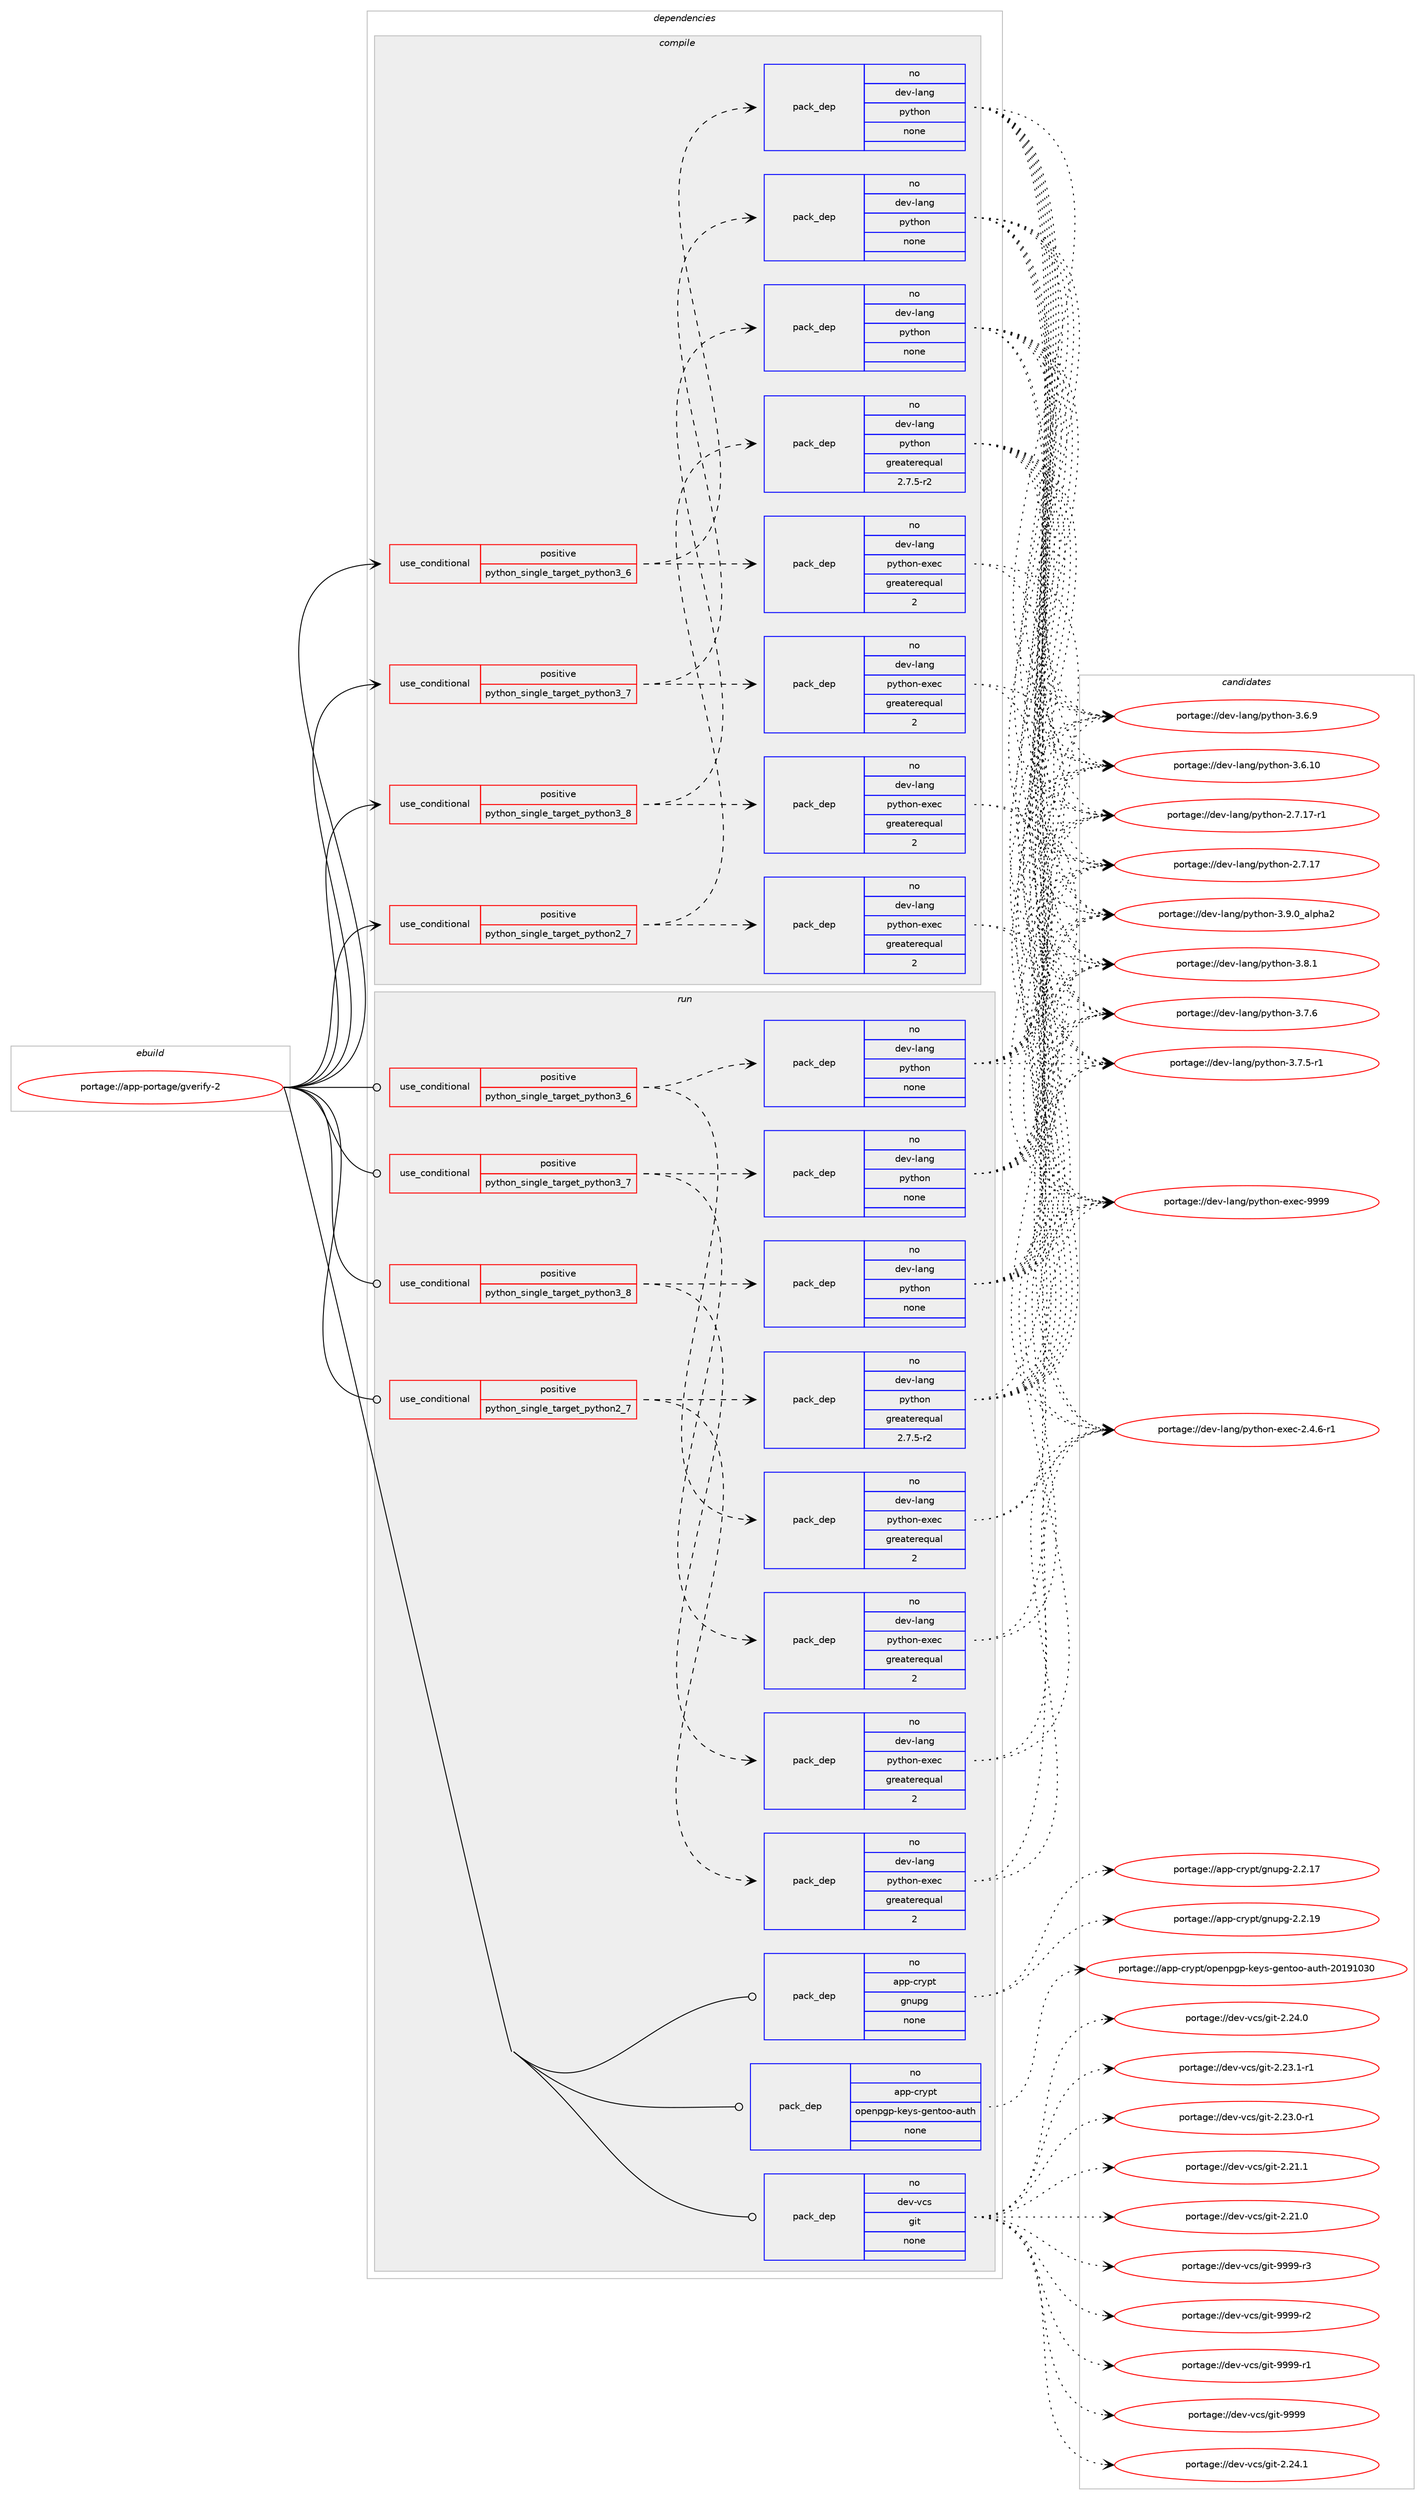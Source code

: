 digraph prolog {

# *************
# Graph options
# *************

newrank=true;
concentrate=true;
compound=true;
graph [rankdir=LR,fontname=Helvetica,fontsize=10,ranksep=1.5];#, ranksep=2.5, nodesep=0.2];
edge  [arrowhead=vee];
node  [fontname=Helvetica,fontsize=10];

# **********
# The ebuild
# **********

subgraph cluster_leftcol {
color=gray;
rank=same;
label=<<i>ebuild</i>>;
id [label="portage://app-portage/gverify-2", color=red, width=4, href="../app-portage/gverify-2.svg"];
}

# ****************
# The dependencies
# ****************

subgraph cluster_midcol {
color=gray;
label=<<i>dependencies</i>>;
subgraph cluster_compile {
fillcolor="#eeeeee";
style=filled;
label=<<i>compile</i>>;
subgraph cond141177 {
dependency601788 [label=<<TABLE BORDER="0" CELLBORDER="1" CELLSPACING="0" CELLPADDING="4"><TR><TD ROWSPAN="3" CELLPADDING="10">use_conditional</TD></TR><TR><TD>positive</TD></TR><TR><TD>python_single_target_python2_7</TD></TR></TABLE>>, shape=none, color=red];
subgraph pack452568 {
dependency601789 [label=<<TABLE BORDER="0" CELLBORDER="1" CELLSPACING="0" CELLPADDING="4" WIDTH="220"><TR><TD ROWSPAN="6" CELLPADDING="30">pack_dep</TD></TR><TR><TD WIDTH="110">no</TD></TR><TR><TD>dev-lang</TD></TR><TR><TD>python</TD></TR><TR><TD>greaterequal</TD></TR><TR><TD>2.7.5-r2</TD></TR></TABLE>>, shape=none, color=blue];
}
dependency601788:e -> dependency601789:w [weight=20,style="dashed",arrowhead="vee"];
subgraph pack452569 {
dependency601790 [label=<<TABLE BORDER="0" CELLBORDER="1" CELLSPACING="0" CELLPADDING="4" WIDTH="220"><TR><TD ROWSPAN="6" CELLPADDING="30">pack_dep</TD></TR><TR><TD WIDTH="110">no</TD></TR><TR><TD>dev-lang</TD></TR><TR><TD>python-exec</TD></TR><TR><TD>greaterequal</TD></TR><TR><TD>2</TD></TR></TABLE>>, shape=none, color=blue];
}
dependency601788:e -> dependency601790:w [weight=20,style="dashed",arrowhead="vee"];
}
id:e -> dependency601788:w [weight=20,style="solid",arrowhead="vee"];
subgraph cond141178 {
dependency601791 [label=<<TABLE BORDER="0" CELLBORDER="1" CELLSPACING="0" CELLPADDING="4"><TR><TD ROWSPAN="3" CELLPADDING="10">use_conditional</TD></TR><TR><TD>positive</TD></TR><TR><TD>python_single_target_python3_6</TD></TR></TABLE>>, shape=none, color=red];
subgraph pack452570 {
dependency601792 [label=<<TABLE BORDER="0" CELLBORDER="1" CELLSPACING="0" CELLPADDING="4" WIDTH="220"><TR><TD ROWSPAN="6" CELLPADDING="30">pack_dep</TD></TR><TR><TD WIDTH="110">no</TD></TR><TR><TD>dev-lang</TD></TR><TR><TD>python</TD></TR><TR><TD>none</TD></TR><TR><TD></TD></TR></TABLE>>, shape=none, color=blue];
}
dependency601791:e -> dependency601792:w [weight=20,style="dashed",arrowhead="vee"];
subgraph pack452571 {
dependency601793 [label=<<TABLE BORDER="0" CELLBORDER="1" CELLSPACING="0" CELLPADDING="4" WIDTH="220"><TR><TD ROWSPAN="6" CELLPADDING="30">pack_dep</TD></TR><TR><TD WIDTH="110">no</TD></TR><TR><TD>dev-lang</TD></TR><TR><TD>python-exec</TD></TR><TR><TD>greaterequal</TD></TR><TR><TD>2</TD></TR></TABLE>>, shape=none, color=blue];
}
dependency601791:e -> dependency601793:w [weight=20,style="dashed",arrowhead="vee"];
}
id:e -> dependency601791:w [weight=20,style="solid",arrowhead="vee"];
subgraph cond141179 {
dependency601794 [label=<<TABLE BORDER="0" CELLBORDER="1" CELLSPACING="0" CELLPADDING="4"><TR><TD ROWSPAN="3" CELLPADDING="10">use_conditional</TD></TR><TR><TD>positive</TD></TR><TR><TD>python_single_target_python3_7</TD></TR></TABLE>>, shape=none, color=red];
subgraph pack452572 {
dependency601795 [label=<<TABLE BORDER="0" CELLBORDER="1" CELLSPACING="0" CELLPADDING="4" WIDTH="220"><TR><TD ROWSPAN="6" CELLPADDING="30">pack_dep</TD></TR><TR><TD WIDTH="110">no</TD></TR><TR><TD>dev-lang</TD></TR><TR><TD>python</TD></TR><TR><TD>none</TD></TR><TR><TD></TD></TR></TABLE>>, shape=none, color=blue];
}
dependency601794:e -> dependency601795:w [weight=20,style="dashed",arrowhead="vee"];
subgraph pack452573 {
dependency601796 [label=<<TABLE BORDER="0" CELLBORDER="1" CELLSPACING="0" CELLPADDING="4" WIDTH="220"><TR><TD ROWSPAN="6" CELLPADDING="30">pack_dep</TD></TR><TR><TD WIDTH="110">no</TD></TR><TR><TD>dev-lang</TD></TR><TR><TD>python-exec</TD></TR><TR><TD>greaterequal</TD></TR><TR><TD>2</TD></TR></TABLE>>, shape=none, color=blue];
}
dependency601794:e -> dependency601796:w [weight=20,style="dashed",arrowhead="vee"];
}
id:e -> dependency601794:w [weight=20,style="solid",arrowhead="vee"];
subgraph cond141180 {
dependency601797 [label=<<TABLE BORDER="0" CELLBORDER="1" CELLSPACING="0" CELLPADDING="4"><TR><TD ROWSPAN="3" CELLPADDING="10">use_conditional</TD></TR><TR><TD>positive</TD></TR><TR><TD>python_single_target_python3_8</TD></TR></TABLE>>, shape=none, color=red];
subgraph pack452574 {
dependency601798 [label=<<TABLE BORDER="0" CELLBORDER="1" CELLSPACING="0" CELLPADDING="4" WIDTH="220"><TR><TD ROWSPAN="6" CELLPADDING="30">pack_dep</TD></TR><TR><TD WIDTH="110">no</TD></TR><TR><TD>dev-lang</TD></TR><TR><TD>python</TD></TR><TR><TD>none</TD></TR><TR><TD></TD></TR></TABLE>>, shape=none, color=blue];
}
dependency601797:e -> dependency601798:w [weight=20,style="dashed",arrowhead="vee"];
subgraph pack452575 {
dependency601799 [label=<<TABLE BORDER="0" CELLBORDER="1" CELLSPACING="0" CELLPADDING="4" WIDTH="220"><TR><TD ROWSPAN="6" CELLPADDING="30">pack_dep</TD></TR><TR><TD WIDTH="110">no</TD></TR><TR><TD>dev-lang</TD></TR><TR><TD>python-exec</TD></TR><TR><TD>greaterequal</TD></TR><TR><TD>2</TD></TR></TABLE>>, shape=none, color=blue];
}
dependency601797:e -> dependency601799:w [weight=20,style="dashed",arrowhead="vee"];
}
id:e -> dependency601797:w [weight=20,style="solid",arrowhead="vee"];
}
subgraph cluster_compileandrun {
fillcolor="#eeeeee";
style=filled;
label=<<i>compile and run</i>>;
}
subgraph cluster_run {
fillcolor="#eeeeee";
style=filled;
label=<<i>run</i>>;
subgraph cond141181 {
dependency601800 [label=<<TABLE BORDER="0" CELLBORDER="1" CELLSPACING="0" CELLPADDING="4"><TR><TD ROWSPAN="3" CELLPADDING="10">use_conditional</TD></TR><TR><TD>positive</TD></TR><TR><TD>python_single_target_python2_7</TD></TR></TABLE>>, shape=none, color=red];
subgraph pack452576 {
dependency601801 [label=<<TABLE BORDER="0" CELLBORDER="1" CELLSPACING="0" CELLPADDING="4" WIDTH="220"><TR><TD ROWSPAN="6" CELLPADDING="30">pack_dep</TD></TR><TR><TD WIDTH="110">no</TD></TR><TR><TD>dev-lang</TD></TR><TR><TD>python</TD></TR><TR><TD>greaterequal</TD></TR><TR><TD>2.7.5-r2</TD></TR></TABLE>>, shape=none, color=blue];
}
dependency601800:e -> dependency601801:w [weight=20,style="dashed",arrowhead="vee"];
subgraph pack452577 {
dependency601802 [label=<<TABLE BORDER="0" CELLBORDER="1" CELLSPACING="0" CELLPADDING="4" WIDTH="220"><TR><TD ROWSPAN="6" CELLPADDING="30">pack_dep</TD></TR><TR><TD WIDTH="110">no</TD></TR><TR><TD>dev-lang</TD></TR><TR><TD>python-exec</TD></TR><TR><TD>greaterequal</TD></TR><TR><TD>2</TD></TR></TABLE>>, shape=none, color=blue];
}
dependency601800:e -> dependency601802:w [weight=20,style="dashed",arrowhead="vee"];
}
id:e -> dependency601800:w [weight=20,style="solid",arrowhead="odot"];
subgraph cond141182 {
dependency601803 [label=<<TABLE BORDER="0" CELLBORDER="1" CELLSPACING="0" CELLPADDING="4"><TR><TD ROWSPAN="3" CELLPADDING="10">use_conditional</TD></TR><TR><TD>positive</TD></TR><TR><TD>python_single_target_python3_6</TD></TR></TABLE>>, shape=none, color=red];
subgraph pack452578 {
dependency601804 [label=<<TABLE BORDER="0" CELLBORDER="1" CELLSPACING="0" CELLPADDING="4" WIDTH="220"><TR><TD ROWSPAN="6" CELLPADDING="30">pack_dep</TD></TR><TR><TD WIDTH="110">no</TD></TR><TR><TD>dev-lang</TD></TR><TR><TD>python</TD></TR><TR><TD>none</TD></TR><TR><TD></TD></TR></TABLE>>, shape=none, color=blue];
}
dependency601803:e -> dependency601804:w [weight=20,style="dashed",arrowhead="vee"];
subgraph pack452579 {
dependency601805 [label=<<TABLE BORDER="0" CELLBORDER="1" CELLSPACING="0" CELLPADDING="4" WIDTH="220"><TR><TD ROWSPAN="6" CELLPADDING="30">pack_dep</TD></TR><TR><TD WIDTH="110">no</TD></TR><TR><TD>dev-lang</TD></TR><TR><TD>python-exec</TD></TR><TR><TD>greaterequal</TD></TR><TR><TD>2</TD></TR></TABLE>>, shape=none, color=blue];
}
dependency601803:e -> dependency601805:w [weight=20,style="dashed",arrowhead="vee"];
}
id:e -> dependency601803:w [weight=20,style="solid",arrowhead="odot"];
subgraph cond141183 {
dependency601806 [label=<<TABLE BORDER="0" CELLBORDER="1" CELLSPACING="0" CELLPADDING="4"><TR><TD ROWSPAN="3" CELLPADDING="10">use_conditional</TD></TR><TR><TD>positive</TD></TR><TR><TD>python_single_target_python3_7</TD></TR></TABLE>>, shape=none, color=red];
subgraph pack452580 {
dependency601807 [label=<<TABLE BORDER="0" CELLBORDER="1" CELLSPACING="0" CELLPADDING="4" WIDTH="220"><TR><TD ROWSPAN="6" CELLPADDING="30">pack_dep</TD></TR><TR><TD WIDTH="110">no</TD></TR><TR><TD>dev-lang</TD></TR><TR><TD>python</TD></TR><TR><TD>none</TD></TR><TR><TD></TD></TR></TABLE>>, shape=none, color=blue];
}
dependency601806:e -> dependency601807:w [weight=20,style="dashed",arrowhead="vee"];
subgraph pack452581 {
dependency601808 [label=<<TABLE BORDER="0" CELLBORDER="1" CELLSPACING="0" CELLPADDING="4" WIDTH="220"><TR><TD ROWSPAN="6" CELLPADDING="30">pack_dep</TD></TR><TR><TD WIDTH="110">no</TD></TR><TR><TD>dev-lang</TD></TR><TR><TD>python-exec</TD></TR><TR><TD>greaterequal</TD></TR><TR><TD>2</TD></TR></TABLE>>, shape=none, color=blue];
}
dependency601806:e -> dependency601808:w [weight=20,style="dashed",arrowhead="vee"];
}
id:e -> dependency601806:w [weight=20,style="solid",arrowhead="odot"];
subgraph cond141184 {
dependency601809 [label=<<TABLE BORDER="0" CELLBORDER="1" CELLSPACING="0" CELLPADDING="4"><TR><TD ROWSPAN="3" CELLPADDING="10">use_conditional</TD></TR><TR><TD>positive</TD></TR><TR><TD>python_single_target_python3_8</TD></TR></TABLE>>, shape=none, color=red];
subgraph pack452582 {
dependency601810 [label=<<TABLE BORDER="0" CELLBORDER="1" CELLSPACING="0" CELLPADDING="4" WIDTH="220"><TR><TD ROWSPAN="6" CELLPADDING="30">pack_dep</TD></TR><TR><TD WIDTH="110">no</TD></TR><TR><TD>dev-lang</TD></TR><TR><TD>python</TD></TR><TR><TD>none</TD></TR><TR><TD></TD></TR></TABLE>>, shape=none, color=blue];
}
dependency601809:e -> dependency601810:w [weight=20,style="dashed",arrowhead="vee"];
subgraph pack452583 {
dependency601811 [label=<<TABLE BORDER="0" CELLBORDER="1" CELLSPACING="0" CELLPADDING="4" WIDTH="220"><TR><TD ROWSPAN="6" CELLPADDING="30">pack_dep</TD></TR><TR><TD WIDTH="110">no</TD></TR><TR><TD>dev-lang</TD></TR><TR><TD>python-exec</TD></TR><TR><TD>greaterequal</TD></TR><TR><TD>2</TD></TR></TABLE>>, shape=none, color=blue];
}
dependency601809:e -> dependency601811:w [weight=20,style="dashed",arrowhead="vee"];
}
id:e -> dependency601809:w [weight=20,style="solid",arrowhead="odot"];
subgraph pack452584 {
dependency601812 [label=<<TABLE BORDER="0" CELLBORDER="1" CELLSPACING="0" CELLPADDING="4" WIDTH="220"><TR><TD ROWSPAN="6" CELLPADDING="30">pack_dep</TD></TR><TR><TD WIDTH="110">no</TD></TR><TR><TD>app-crypt</TD></TR><TR><TD>gnupg</TD></TR><TR><TD>none</TD></TR><TR><TD></TD></TR></TABLE>>, shape=none, color=blue];
}
id:e -> dependency601812:w [weight=20,style="solid",arrowhead="odot"];
subgraph pack452585 {
dependency601813 [label=<<TABLE BORDER="0" CELLBORDER="1" CELLSPACING="0" CELLPADDING="4" WIDTH="220"><TR><TD ROWSPAN="6" CELLPADDING="30">pack_dep</TD></TR><TR><TD WIDTH="110">no</TD></TR><TR><TD>app-crypt</TD></TR><TR><TD>openpgp-keys-gentoo-auth</TD></TR><TR><TD>none</TD></TR><TR><TD></TD></TR></TABLE>>, shape=none, color=blue];
}
id:e -> dependency601813:w [weight=20,style="solid",arrowhead="odot"];
subgraph pack452586 {
dependency601814 [label=<<TABLE BORDER="0" CELLBORDER="1" CELLSPACING="0" CELLPADDING="4" WIDTH="220"><TR><TD ROWSPAN="6" CELLPADDING="30">pack_dep</TD></TR><TR><TD WIDTH="110">no</TD></TR><TR><TD>dev-vcs</TD></TR><TR><TD>git</TD></TR><TR><TD>none</TD></TR><TR><TD></TD></TR></TABLE>>, shape=none, color=blue];
}
id:e -> dependency601814:w [weight=20,style="solid",arrowhead="odot"];
}
}

# **************
# The candidates
# **************

subgraph cluster_choices {
rank=same;
color=gray;
label=<<i>candidates</i>>;

subgraph choice452568 {
color=black;
nodesep=1;
choice10010111845108971101034711212111610411111045514657464895971081121049750 [label="portage://dev-lang/python-3.9.0_alpha2", color=red, width=4,href="../dev-lang/python-3.9.0_alpha2.svg"];
choice100101118451089711010347112121116104111110455146564649 [label="portage://dev-lang/python-3.8.1", color=red, width=4,href="../dev-lang/python-3.8.1.svg"];
choice100101118451089711010347112121116104111110455146554654 [label="portage://dev-lang/python-3.7.6", color=red, width=4,href="../dev-lang/python-3.7.6.svg"];
choice1001011184510897110103471121211161041111104551465546534511449 [label="portage://dev-lang/python-3.7.5-r1", color=red, width=4,href="../dev-lang/python-3.7.5-r1.svg"];
choice100101118451089711010347112121116104111110455146544657 [label="portage://dev-lang/python-3.6.9", color=red, width=4,href="../dev-lang/python-3.6.9.svg"];
choice10010111845108971101034711212111610411111045514654464948 [label="portage://dev-lang/python-3.6.10", color=red, width=4,href="../dev-lang/python-3.6.10.svg"];
choice100101118451089711010347112121116104111110455046554649554511449 [label="portage://dev-lang/python-2.7.17-r1", color=red, width=4,href="../dev-lang/python-2.7.17-r1.svg"];
choice10010111845108971101034711212111610411111045504655464955 [label="portage://dev-lang/python-2.7.17", color=red, width=4,href="../dev-lang/python-2.7.17.svg"];
dependency601789:e -> choice10010111845108971101034711212111610411111045514657464895971081121049750:w [style=dotted,weight="100"];
dependency601789:e -> choice100101118451089711010347112121116104111110455146564649:w [style=dotted,weight="100"];
dependency601789:e -> choice100101118451089711010347112121116104111110455146554654:w [style=dotted,weight="100"];
dependency601789:e -> choice1001011184510897110103471121211161041111104551465546534511449:w [style=dotted,weight="100"];
dependency601789:e -> choice100101118451089711010347112121116104111110455146544657:w [style=dotted,weight="100"];
dependency601789:e -> choice10010111845108971101034711212111610411111045514654464948:w [style=dotted,weight="100"];
dependency601789:e -> choice100101118451089711010347112121116104111110455046554649554511449:w [style=dotted,weight="100"];
dependency601789:e -> choice10010111845108971101034711212111610411111045504655464955:w [style=dotted,weight="100"];
}
subgraph choice452569 {
color=black;
nodesep=1;
choice10010111845108971101034711212111610411111045101120101994557575757 [label="portage://dev-lang/python-exec-9999", color=red, width=4,href="../dev-lang/python-exec-9999.svg"];
choice10010111845108971101034711212111610411111045101120101994550465246544511449 [label="portage://dev-lang/python-exec-2.4.6-r1", color=red, width=4,href="../dev-lang/python-exec-2.4.6-r1.svg"];
dependency601790:e -> choice10010111845108971101034711212111610411111045101120101994557575757:w [style=dotted,weight="100"];
dependency601790:e -> choice10010111845108971101034711212111610411111045101120101994550465246544511449:w [style=dotted,weight="100"];
}
subgraph choice452570 {
color=black;
nodesep=1;
choice10010111845108971101034711212111610411111045514657464895971081121049750 [label="portage://dev-lang/python-3.9.0_alpha2", color=red, width=4,href="../dev-lang/python-3.9.0_alpha2.svg"];
choice100101118451089711010347112121116104111110455146564649 [label="portage://dev-lang/python-3.8.1", color=red, width=4,href="../dev-lang/python-3.8.1.svg"];
choice100101118451089711010347112121116104111110455146554654 [label="portage://dev-lang/python-3.7.6", color=red, width=4,href="../dev-lang/python-3.7.6.svg"];
choice1001011184510897110103471121211161041111104551465546534511449 [label="portage://dev-lang/python-3.7.5-r1", color=red, width=4,href="../dev-lang/python-3.7.5-r1.svg"];
choice100101118451089711010347112121116104111110455146544657 [label="portage://dev-lang/python-3.6.9", color=red, width=4,href="../dev-lang/python-3.6.9.svg"];
choice10010111845108971101034711212111610411111045514654464948 [label="portage://dev-lang/python-3.6.10", color=red, width=4,href="../dev-lang/python-3.6.10.svg"];
choice100101118451089711010347112121116104111110455046554649554511449 [label="portage://dev-lang/python-2.7.17-r1", color=red, width=4,href="../dev-lang/python-2.7.17-r1.svg"];
choice10010111845108971101034711212111610411111045504655464955 [label="portage://dev-lang/python-2.7.17", color=red, width=4,href="../dev-lang/python-2.7.17.svg"];
dependency601792:e -> choice10010111845108971101034711212111610411111045514657464895971081121049750:w [style=dotted,weight="100"];
dependency601792:e -> choice100101118451089711010347112121116104111110455146564649:w [style=dotted,weight="100"];
dependency601792:e -> choice100101118451089711010347112121116104111110455146554654:w [style=dotted,weight="100"];
dependency601792:e -> choice1001011184510897110103471121211161041111104551465546534511449:w [style=dotted,weight="100"];
dependency601792:e -> choice100101118451089711010347112121116104111110455146544657:w [style=dotted,weight="100"];
dependency601792:e -> choice10010111845108971101034711212111610411111045514654464948:w [style=dotted,weight="100"];
dependency601792:e -> choice100101118451089711010347112121116104111110455046554649554511449:w [style=dotted,weight="100"];
dependency601792:e -> choice10010111845108971101034711212111610411111045504655464955:w [style=dotted,weight="100"];
}
subgraph choice452571 {
color=black;
nodesep=1;
choice10010111845108971101034711212111610411111045101120101994557575757 [label="portage://dev-lang/python-exec-9999", color=red, width=4,href="../dev-lang/python-exec-9999.svg"];
choice10010111845108971101034711212111610411111045101120101994550465246544511449 [label="portage://dev-lang/python-exec-2.4.6-r1", color=red, width=4,href="../dev-lang/python-exec-2.4.6-r1.svg"];
dependency601793:e -> choice10010111845108971101034711212111610411111045101120101994557575757:w [style=dotted,weight="100"];
dependency601793:e -> choice10010111845108971101034711212111610411111045101120101994550465246544511449:w [style=dotted,weight="100"];
}
subgraph choice452572 {
color=black;
nodesep=1;
choice10010111845108971101034711212111610411111045514657464895971081121049750 [label="portage://dev-lang/python-3.9.0_alpha2", color=red, width=4,href="../dev-lang/python-3.9.0_alpha2.svg"];
choice100101118451089711010347112121116104111110455146564649 [label="portage://dev-lang/python-3.8.1", color=red, width=4,href="../dev-lang/python-3.8.1.svg"];
choice100101118451089711010347112121116104111110455146554654 [label="portage://dev-lang/python-3.7.6", color=red, width=4,href="../dev-lang/python-3.7.6.svg"];
choice1001011184510897110103471121211161041111104551465546534511449 [label="portage://dev-lang/python-3.7.5-r1", color=red, width=4,href="../dev-lang/python-3.7.5-r1.svg"];
choice100101118451089711010347112121116104111110455146544657 [label="portage://dev-lang/python-3.6.9", color=red, width=4,href="../dev-lang/python-3.6.9.svg"];
choice10010111845108971101034711212111610411111045514654464948 [label="portage://dev-lang/python-3.6.10", color=red, width=4,href="../dev-lang/python-3.6.10.svg"];
choice100101118451089711010347112121116104111110455046554649554511449 [label="portage://dev-lang/python-2.7.17-r1", color=red, width=4,href="../dev-lang/python-2.7.17-r1.svg"];
choice10010111845108971101034711212111610411111045504655464955 [label="portage://dev-lang/python-2.7.17", color=red, width=4,href="../dev-lang/python-2.7.17.svg"];
dependency601795:e -> choice10010111845108971101034711212111610411111045514657464895971081121049750:w [style=dotted,weight="100"];
dependency601795:e -> choice100101118451089711010347112121116104111110455146564649:w [style=dotted,weight="100"];
dependency601795:e -> choice100101118451089711010347112121116104111110455146554654:w [style=dotted,weight="100"];
dependency601795:e -> choice1001011184510897110103471121211161041111104551465546534511449:w [style=dotted,weight="100"];
dependency601795:e -> choice100101118451089711010347112121116104111110455146544657:w [style=dotted,weight="100"];
dependency601795:e -> choice10010111845108971101034711212111610411111045514654464948:w [style=dotted,weight="100"];
dependency601795:e -> choice100101118451089711010347112121116104111110455046554649554511449:w [style=dotted,weight="100"];
dependency601795:e -> choice10010111845108971101034711212111610411111045504655464955:w [style=dotted,weight="100"];
}
subgraph choice452573 {
color=black;
nodesep=1;
choice10010111845108971101034711212111610411111045101120101994557575757 [label="portage://dev-lang/python-exec-9999", color=red, width=4,href="../dev-lang/python-exec-9999.svg"];
choice10010111845108971101034711212111610411111045101120101994550465246544511449 [label="portage://dev-lang/python-exec-2.4.6-r1", color=red, width=4,href="../dev-lang/python-exec-2.4.6-r1.svg"];
dependency601796:e -> choice10010111845108971101034711212111610411111045101120101994557575757:w [style=dotted,weight="100"];
dependency601796:e -> choice10010111845108971101034711212111610411111045101120101994550465246544511449:w [style=dotted,weight="100"];
}
subgraph choice452574 {
color=black;
nodesep=1;
choice10010111845108971101034711212111610411111045514657464895971081121049750 [label="portage://dev-lang/python-3.9.0_alpha2", color=red, width=4,href="../dev-lang/python-3.9.0_alpha2.svg"];
choice100101118451089711010347112121116104111110455146564649 [label="portage://dev-lang/python-3.8.1", color=red, width=4,href="../dev-lang/python-3.8.1.svg"];
choice100101118451089711010347112121116104111110455146554654 [label="portage://dev-lang/python-3.7.6", color=red, width=4,href="../dev-lang/python-3.7.6.svg"];
choice1001011184510897110103471121211161041111104551465546534511449 [label="portage://dev-lang/python-3.7.5-r1", color=red, width=4,href="../dev-lang/python-3.7.5-r1.svg"];
choice100101118451089711010347112121116104111110455146544657 [label="portage://dev-lang/python-3.6.9", color=red, width=4,href="../dev-lang/python-3.6.9.svg"];
choice10010111845108971101034711212111610411111045514654464948 [label="portage://dev-lang/python-3.6.10", color=red, width=4,href="../dev-lang/python-3.6.10.svg"];
choice100101118451089711010347112121116104111110455046554649554511449 [label="portage://dev-lang/python-2.7.17-r1", color=red, width=4,href="../dev-lang/python-2.7.17-r1.svg"];
choice10010111845108971101034711212111610411111045504655464955 [label="portage://dev-lang/python-2.7.17", color=red, width=4,href="../dev-lang/python-2.7.17.svg"];
dependency601798:e -> choice10010111845108971101034711212111610411111045514657464895971081121049750:w [style=dotted,weight="100"];
dependency601798:e -> choice100101118451089711010347112121116104111110455146564649:w [style=dotted,weight="100"];
dependency601798:e -> choice100101118451089711010347112121116104111110455146554654:w [style=dotted,weight="100"];
dependency601798:e -> choice1001011184510897110103471121211161041111104551465546534511449:w [style=dotted,weight="100"];
dependency601798:e -> choice100101118451089711010347112121116104111110455146544657:w [style=dotted,weight="100"];
dependency601798:e -> choice10010111845108971101034711212111610411111045514654464948:w [style=dotted,weight="100"];
dependency601798:e -> choice100101118451089711010347112121116104111110455046554649554511449:w [style=dotted,weight="100"];
dependency601798:e -> choice10010111845108971101034711212111610411111045504655464955:w [style=dotted,weight="100"];
}
subgraph choice452575 {
color=black;
nodesep=1;
choice10010111845108971101034711212111610411111045101120101994557575757 [label="portage://dev-lang/python-exec-9999", color=red, width=4,href="../dev-lang/python-exec-9999.svg"];
choice10010111845108971101034711212111610411111045101120101994550465246544511449 [label="portage://dev-lang/python-exec-2.4.6-r1", color=red, width=4,href="../dev-lang/python-exec-2.4.6-r1.svg"];
dependency601799:e -> choice10010111845108971101034711212111610411111045101120101994557575757:w [style=dotted,weight="100"];
dependency601799:e -> choice10010111845108971101034711212111610411111045101120101994550465246544511449:w [style=dotted,weight="100"];
}
subgraph choice452576 {
color=black;
nodesep=1;
choice10010111845108971101034711212111610411111045514657464895971081121049750 [label="portage://dev-lang/python-3.9.0_alpha2", color=red, width=4,href="../dev-lang/python-3.9.0_alpha2.svg"];
choice100101118451089711010347112121116104111110455146564649 [label="portage://dev-lang/python-3.8.1", color=red, width=4,href="../dev-lang/python-3.8.1.svg"];
choice100101118451089711010347112121116104111110455146554654 [label="portage://dev-lang/python-3.7.6", color=red, width=4,href="../dev-lang/python-3.7.6.svg"];
choice1001011184510897110103471121211161041111104551465546534511449 [label="portage://dev-lang/python-3.7.5-r1", color=red, width=4,href="../dev-lang/python-3.7.5-r1.svg"];
choice100101118451089711010347112121116104111110455146544657 [label="portage://dev-lang/python-3.6.9", color=red, width=4,href="../dev-lang/python-3.6.9.svg"];
choice10010111845108971101034711212111610411111045514654464948 [label="portage://dev-lang/python-3.6.10", color=red, width=4,href="../dev-lang/python-3.6.10.svg"];
choice100101118451089711010347112121116104111110455046554649554511449 [label="portage://dev-lang/python-2.7.17-r1", color=red, width=4,href="../dev-lang/python-2.7.17-r1.svg"];
choice10010111845108971101034711212111610411111045504655464955 [label="portage://dev-lang/python-2.7.17", color=red, width=4,href="../dev-lang/python-2.7.17.svg"];
dependency601801:e -> choice10010111845108971101034711212111610411111045514657464895971081121049750:w [style=dotted,weight="100"];
dependency601801:e -> choice100101118451089711010347112121116104111110455146564649:w [style=dotted,weight="100"];
dependency601801:e -> choice100101118451089711010347112121116104111110455146554654:w [style=dotted,weight="100"];
dependency601801:e -> choice1001011184510897110103471121211161041111104551465546534511449:w [style=dotted,weight="100"];
dependency601801:e -> choice100101118451089711010347112121116104111110455146544657:w [style=dotted,weight="100"];
dependency601801:e -> choice10010111845108971101034711212111610411111045514654464948:w [style=dotted,weight="100"];
dependency601801:e -> choice100101118451089711010347112121116104111110455046554649554511449:w [style=dotted,weight="100"];
dependency601801:e -> choice10010111845108971101034711212111610411111045504655464955:w [style=dotted,weight="100"];
}
subgraph choice452577 {
color=black;
nodesep=1;
choice10010111845108971101034711212111610411111045101120101994557575757 [label="portage://dev-lang/python-exec-9999", color=red, width=4,href="../dev-lang/python-exec-9999.svg"];
choice10010111845108971101034711212111610411111045101120101994550465246544511449 [label="portage://dev-lang/python-exec-2.4.6-r1", color=red, width=4,href="../dev-lang/python-exec-2.4.6-r1.svg"];
dependency601802:e -> choice10010111845108971101034711212111610411111045101120101994557575757:w [style=dotted,weight="100"];
dependency601802:e -> choice10010111845108971101034711212111610411111045101120101994550465246544511449:w [style=dotted,weight="100"];
}
subgraph choice452578 {
color=black;
nodesep=1;
choice10010111845108971101034711212111610411111045514657464895971081121049750 [label="portage://dev-lang/python-3.9.0_alpha2", color=red, width=4,href="../dev-lang/python-3.9.0_alpha2.svg"];
choice100101118451089711010347112121116104111110455146564649 [label="portage://dev-lang/python-3.8.1", color=red, width=4,href="../dev-lang/python-3.8.1.svg"];
choice100101118451089711010347112121116104111110455146554654 [label="portage://dev-lang/python-3.7.6", color=red, width=4,href="../dev-lang/python-3.7.6.svg"];
choice1001011184510897110103471121211161041111104551465546534511449 [label="portage://dev-lang/python-3.7.5-r1", color=red, width=4,href="../dev-lang/python-3.7.5-r1.svg"];
choice100101118451089711010347112121116104111110455146544657 [label="portage://dev-lang/python-3.6.9", color=red, width=4,href="../dev-lang/python-3.6.9.svg"];
choice10010111845108971101034711212111610411111045514654464948 [label="portage://dev-lang/python-3.6.10", color=red, width=4,href="../dev-lang/python-3.6.10.svg"];
choice100101118451089711010347112121116104111110455046554649554511449 [label="portage://dev-lang/python-2.7.17-r1", color=red, width=4,href="../dev-lang/python-2.7.17-r1.svg"];
choice10010111845108971101034711212111610411111045504655464955 [label="portage://dev-lang/python-2.7.17", color=red, width=4,href="../dev-lang/python-2.7.17.svg"];
dependency601804:e -> choice10010111845108971101034711212111610411111045514657464895971081121049750:w [style=dotted,weight="100"];
dependency601804:e -> choice100101118451089711010347112121116104111110455146564649:w [style=dotted,weight="100"];
dependency601804:e -> choice100101118451089711010347112121116104111110455146554654:w [style=dotted,weight="100"];
dependency601804:e -> choice1001011184510897110103471121211161041111104551465546534511449:w [style=dotted,weight="100"];
dependency601804:e -> choice100101118451089711010347112121116104111110455146544657:w [style=dotted,weight="100"];
dependency601804:e -> choice10010111845108971101034711212111610411111045514654464948:w [style=dotted,weight="100"];
dependency601804:e -> choice100101118451089711010347112121116104111110455046554649554511449:w [style=dotted,weight="100"];
dependency601804:e -> choice10010111845108971101034711212111610411111045504655464955:w [style=dotted,weight="100"];
}
subgraph choice452579 {
color=black;
nodesep=1;
choice10010111845108971101034711212111610411111045101120101994557575757 [label="portage://dev-lang/python-exec-9999", color=red, width=4,href="../dev-lang/python-exec-9999.svg"];
choice10010111845108971101034711212111610411111045101120101994550465246544511449 [label="portage://dev-lang/python-exec-2.4.6-r1", color=red, width=4,href="../dev-lang/python-exec-2.4.6-r1.svg"];
dependency601805:e -> choice10010111845108971101034711212111610411111045101120101994557575757:w [style=dotted,weight="100"];
dependency601805:e -> choice10010111845108971101034711212111610411111045101120101994550465246544511449:w [style=dotted,weight="100"];
}
subgraph choice452580 {
color=black;
nodesep=1;
choice10010111845108971101034711212111610411111045514657464895971081121049750 [label="portage://dev-lang/python-3.9.0_alpha2", color=red, width=4,href="../dev-lang/python-3.9.0_alpha2.svg"];
choice100101118451089711010347112121116104111110455146564649 [label="portage://dev-lang/python-3.8.1", color=red, width=4,href="../dev-lang/python-3.8.1.svg"];
choice100101118451089711010347112121116104111110455146554654 [label="portage://dev-lang/python-3.7.6", color=red, width=4,href="../dev-lang/python-3.7.6.svg"];
choice1001011184510897110103471121211161041111104551465546534511449 [label="portage://dev-lang/python-3.7.5-r1", color=red, width=4,href="../dev-lang/python-3.7.5-r1.svg"];
choice100101118451089711010347112121116104111110455146544657 [label="portage://dev-lang/python-3.6.9", color=red, width=4,href="../dev-lang/python-3.6.9.svg"];
choice10010111845108971101034711212111610411111045514654464948 [label="portage://dev-lang/python-3.6.10", color=red, width=4,href="../dev-lang/python-3.6.10.svg"];
choice100101118451089711010347112121116104111110455046554649554511449 [label="portage://dev-lang/python-2.7.17-r1", color=red, width=4,href="../dev-lang/python-2.7.17-r1.svg"];
choice10010111845108971101034711212111610411111045504655464955 [label="portage://dev-lang/python-2.7.17", color=red, width=4,href="../dev-lang/python-2.7.17.svg"];
dependency601807:e -> choice10010111845108971101034711212111610411111045514657464895971081121049750:w [style=dotted,weight="100"];
dependency601807:e -> choice100101118451089711010347112121116104111110455146564649:w [style=dotted,weight="100"];
dependency601807:e -> choice100101118451089711010347112121116104111110455146554654:w [style=dotted,weight="100"];
dependency601807:e -> choice1001011184510897110103471121211161041111104551465546534511449:w [style=dotted,weight="100"];
dependency601807:e -> choice100101118451089711010347112121116104111110455146544657:w [style=dotted,weight="100"];
dependency601807:e -> choice10010111845108971101034711212111610411111045514654464948:w [style=dotted,weight="100"];
dependency601807:e -> choice100101118451089711010347112121116104111110455046554649554511449:w [style=dotted,weight="100"];
dependency601807:e -> choice10010111845108971101034711212111610411111045504655464955:w [style=dotted,weight="100"];
}
subgraph choice452581 {
color=black;
nodesep=1;
choice10010111845108971101034711212111610411111045101120101994557575757 [label="portage://dev-lang/python-exec-9999", color=red, width=4,href="../dev-lang/python-exec-9999.svg"];
choice10010111845108971101034711212111610411111045101120101994550465246544511449 [label="portage://dev-lang/python-exec-2.4.6-r1", color=red, width=4,href="../dev-lang/python-exec-2.4.6-r1.svg"];
dependency601808:e -> choice10010111845108971101034711212111610411111045101120101994557575757:w [style=dotted,weight="100"];
dependency601808:e -> choice10010111845108971101034711212111610411111045101120101994550465246544511449:w [style=dotted,weight="100"];
}
subgraph choice452582 {
color=black;
nodesep=1;
choice10010111845108971101034711212111610411111045514657464895971081121049750 [label="portage://dev-lang/python-3.9.0_alpha2", color=red, width=4,href="../dev-lang/python-3.9.0_alpha2.svg"];
choice100101118451089711010347112121116104111110455146564649 [label="portage://dev-lang/python-3.8.1", color=red, width=4,href="../dev-lang/python-3.8.1.svg"];
choice100101118451089711010347112121116104111110455146554654 [label="portage://dev-lang/python-3.7.6", color=red, width=4,href="../dev-lang/python-3.7.6.svg"];
choice1001011184510897110103471121211161041111104551465546534511449 [label="portage://dev-lang/python-3.7.5-r1", color=red, width=4,href="../dev-lang/python-3.7.5-r1.svg"];
choice100101118451089711010347112121116104111110455146544657 [label="portage://dev-lang/python-3.6.9", color=red, width=4,href="../dev-lang/python-3.6.9.svg"];
choice10010111845108971101034711212111610411111045514654464948 [label="portage://dev-lang/python-3.6.10", color=red, width=4,href="../dev-lang/python-3.6.10.svg"];
choice100101118451089711010347112121116104111110455046554649554511449 [label="portage://dev-lang/python-2.7.17-r1", color=red, width=4,href="../dev-lang/python-2.7.17-r1.svg"];
choice10010111845108971101034711212111610411111045504655464955 [label="portage://dev-lang/python-2.7.17", color=red, width=4,href="../dev-lang/python-2.7.17.svg"];
dependency601810:e -> choice10010111845108971101034711212111610411111045514657464895971081121049750:w [style=dotted,weight="100"];
dependency601810:e -> choice100101118451089711010347112121116104111110455146564649:w [style=dotted,weight="100"];
dependency601810:e -> choice100101118451089711010347112121116104111110455146554654:w [style=dotted,weight="100"];
dependency601810:e -> choice1001011184510897110103471121211161041111104551465546534511449:w [style=dotted,weight="100"];
dependency601810:e -> choice100101118451089711010347112121116104111110455146544657:w [style=dotted,weight="100"];
dependency601810:e -> choice10010111845108971101034711212111610411111045514654464948:w [style=dotted,weight="100"];
dependency601810:e -> choice100101118451089711010347112121116104111110455046554649554511449:w [style=dotted,weight="100"];
dependency601810:e -> choice10010111845108971101034711212111610411111045504655464955:w [style=dotted,weight="100"];
}
subgraph choice452583 {
color=black;
nodesep=1;
choice10010111845108971101034711212111610411111045101120101994557575757 [label="portage://dev-lang/python-exec-9999", color=red, width=4,href="../dev-lang/python-exec-9999.svg"];
choice10010111845108971101034711212111610411111045101120101994550465246544511449 [label="portage://dev-lang/python-exec-2.4.6-r1", color=red, width=4,href="../dev-lang/python-exec-2.4.6-r1.svg"];
dependency601811:e -> choice10010111845108971101034711212111610411111045101120101994557575757:w [style=dotted,weight="100"];
dependency601811:e -> choice10010111845108971101034711212111610411111045101120101994550465246544511449:w [style=dotted,weight="100"];
}
subgraph choice452584 {
color=black;
nodesep=1;
choice9711211245991141211121164710311011711210345504650464957 [label="portage://app-crypt/gnupg-2.2.19", color=red, width=4,href="../app-crypt/gnupg-2.2.19.svg"];
choice9711211245991141211121164710311011711210345504650464955 [label="portage://app-crypt/gnupg-2.2.17", color=red, width=4,href="../app-crypt/gnupg-2.2.17.svg"];
dependency601812:e -> choice9711211245991141211121164710311011711210345504650464957:w [style=dotted,weight="100"];
dependency601812:e -> choice9711211245991141211121164710311011711210345504650464955:w [style=dotted,weight="100"];
}
subgraph choice452585 {
color=black;
nodesep=1;
choice9711211245991141211121164711111210111011210311245107101121115451031011101161111114597117116104455048495749485148 [label="portage://app-crypt/openpgp-keys-gentoo-auth-20191030", color=red, width=4,href="../app-crypt/openpgp-keys-gentoo-auth-20191030.svg"];
dependency601813:e -> choice9711211245991141211121164711111210111011210311245107101121115451031011101161111114597117116104455048495749485148:w [style=dotted,weight="100"];
}
subgraph choice452586 {
color=black;
nodesep=1;
choice10010111845118991154710310511645575757574511451 [label="portage://dev-vcs/git-9999-r3", color=red, width=4,href="../dev-vcs/git-9999-r3.svg"];
choice10010111845118991154710310511645575757574511450 [label="portage://dev-vcs/git-9999-r2", color=red, width=4,href="../dev-vcs/git-9999-r2.svg"];
choice10010111845118991154710310511645575757574511449 [label="portage://dev-vcs/git-9999-r1", color=red, width=4,href="../dev-vcs/git-9999-r1.svg"];
choice1001011184511899115471031051164557575757 [label="portage://dev-vcs/git-9999", color=red, width=4,href="../dev-vcs/git-9999.svg"];
choice10010111845118991154710310511645504650524649 [label="portage://dev-vcs/git-2.24.1", color=red, width=4,href="../dev-vcs/git-2.24.1.svg"];
choice10010111845118991154710310511645504650524648 [label="portage://dev-vcs/git-2.24.0", color=red, width=4,href="../dev-vcs/git-2.24.0.svg"];
choice100101118451189911547103105116455046505146494511449 [label="portage://dev-vcs/git-2.23.1-r1", color=red, width=4,href="../dev-vcs/git-2.23.1-r1.svg"];
choice100101118451189911547103105116455046505146484511449 [label="portage://dev-vcs/git-2.23.0-r1", color=red, width=4,href="../dev-vcs/git-2.23.0-r1.svg"];
choice10010111845118991154710310511645504650494649 [label="portage://dev-vcs/git-2.21.1", color=red, width=4,href="../dev-vcs/git-2.21.1.svg"];
choice10010111845118991154710310511645504650494648 [label="portage://dev-vcs/git-2.21.0", color=red, width=4,href="../dev-vcs/git-2.21.0.svg"];
dependency601814:e -> choice10010111845118991154710310511645575757574511451:w [style=dotted,weight="100"];
dependency601814:e -> choice10010111845118991154710310511645575757574511450:w [style=dotted,weight="100"];
dependency601814:e -> choice10010111845118991154710310511645575757574511449:w [style=dotted,weight="100"];
dependency601814:e -> choice1001011184511899115471031051164557575757:w [style=dotted,weight="100"];
dependency601814:e -> choice10010111845118991154710310511645504650524649:w [style=dotted,weight="100"];
dependency601814:e -> choice10010111845118991154710310511645504650524648:w [style=dotted,weight="100"];
dependency601814:e -> choice100101118451189911547103105116455046505146494511449:w [style=dotted,weight="100"];
dependency601814:e -> choice100101118451189911547103105116455046505146484511449:w [style=dotted,weight="100"];
dependency601814:e -> choice10010111845118991154710310511645504650494649:w [style=dotted,weight="100"];
dependency601814:e -> choice10010111845118991154710310511645504650494648:w [style=dotted,weight="100"];
}
}

}
